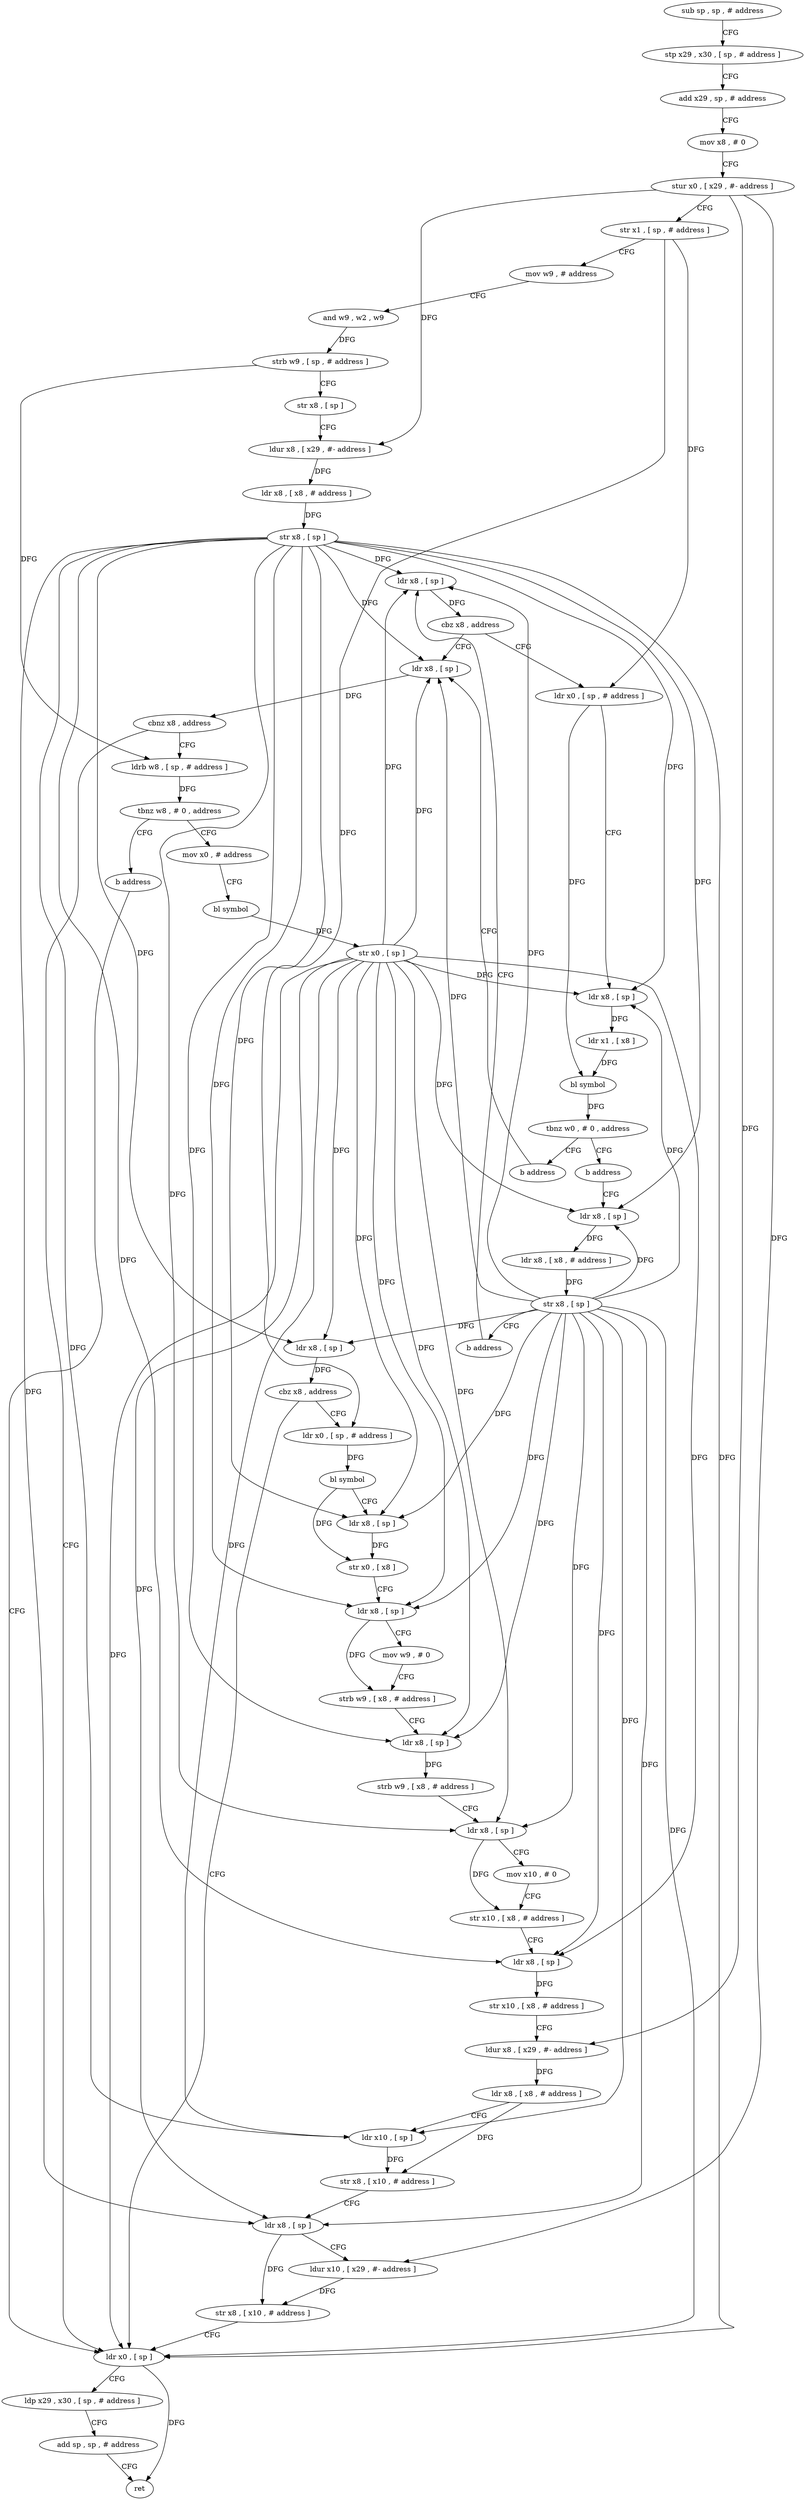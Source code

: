 digraph "func" {
"93524" [label = "sub sp , sp , # address" ]
"93528" [label = "stp x29 , x30 , [ sp , # address ]" ]
"93532" [label = "add x29 , sp , # address" ]
"93536" [label = "mov x8 , # 0" ]
"93540" [label = "stur x0 , [ x29 , #- address ]" ]
"93544" [label = "str x1 , [ sp , # address ]" ]
"93548" [label = "mov w9 , # address" ]
"93552" [label = "and w9 , w2 , w9" ]
"93556" [label = "strb w9 , [ sp , # address ]" ]
"93560" [label = "str x8 , [ sp ]" ]
"93564" [label = "ldur x8 , [ x29 , #- address ]" ]
"93568" [label = "ldr x8 , [ x8 , # address ]" ]
"93572" [label = "str x8 , [ sp ]" ]
"93576" [label = "ldr x8 , [ sp ]" ]
"93628" [label = "ldr x8 , [ sp ]" ]
"93632" [label = "cbnz x8 , address" ]
"93752" [label = "ldr x0 , [ sp ]" ]
"93636" [label = "ldrb w8 , [ sp , # address ]" ]
"93584" [label = "ldr x0 , [ sp , # address ]" ]
"93588" [label = "ldr x8 , [ sp ]" ]
"93592" [label = "ldr x1 , [ x8 ]" ]
"93596" [label = "bl symbol" ]
"93600" [label = "tbnz w0 , # 0 , address" ]
"93608" [label = "b address" ]
"93604" [label = "b address" ]
"93756" [label = "ldp x29 , x30 , [ sp , # address ]" ]
"93760" [label = "add sp , sp , # address" ]
"93764" [label = "ret" ]
"93640" [label = "tbnz w8 , # 0 , address" ]
"93648" [label = "mov x0 , # address" ]
"93644" [label = "b address" ]
"93612" [label = "ldr x8 , [ sp ]" ]
"93652" [label = "bl symbol" ]
"93656" [label = "str x0 , [ sp ]" ]
"93660" [label = "ldr x8 , [ sp ]" ]
"93664" [label = "cbz x8 , address" ]
"93668" [label = "ldr x0 , [ sp , # address ]" ]
"93616" [label = "ldr x8 , [ x8 , # address ]" ]
"93620" [label = "str x8 , [ sp ]" ]
"93624" [label = "b address" ]
"93672" [label = "bl symbol" ]
"93676" [label = "ldr x8 , [ sp ]" ]
"93680" [label = "str x0 , [ x8 ]" ]
"93684" [label = "ldr x8 , [ sp ]" ]
"93688" [label = "mov w9 , # 0" ]
"93692" [label = "strb w9 , [ x8 , # address ]" ]
"93696" [label = "ldr x8 , [ sp ]" ]
"93700" [label = "strb w9 , [ x8 , # address ]" ]
"93704" [label = "ldr x8 , [ sp ]" ]
"93708" [label = "mov x10 , # 0" ]
"93712" [label = "str x10 , [ x8 , # address ]" ]
"93716" [label = "ldr x8 , [ sp ]" ]
"93720" [label = "str x10 , [ x8 , # address ]" ]
"93724" [label = "ldur x8 , [ x29 , #- address ]" ]
"93728" [label = "ldr x8 , [ x8 , # address ]" ]
"93732" [label = "ldr x10 , [ sp ]" ]
"93736" [label = "str x8 , [ x10 , # address ]" ]
"93740" [label = "ldr x8 , [ sp ]" ]
"93744" [label = "ldur x10 , [ x29 , #- address ]" ]
"93748" [label = "str x8 , [ x10 , # address ]" ]
"93580" [label = "cbz x8 , address" ]
"93524" -> "93528" [ label = "CFG" ]
"93528" -> "93532" [ label = "CFG" ]
"93532" -> "93536" [ label = "CFG" ]
"93536" -> "93540" [ label = "CFG" ]
"93540" -> "93544" [ label = "CFG" ]
"93540" -> "93564" [ label = "DFG" ]
"93540" -> "93724" [ label = "DFG" ]
"93540" -> "93744" [ label = "DFG" ]
"93544" -> "93548" [ label = "CFG" ]
"93544" -> "93584" [ label = "DFG" ]
"93544" -> "93668" [ label = "DFG" ]
"93548" -> "93552" [ label = "CFG" ]
"93552" -> "93556" [ label = "DFG" ]
"93556" -> "93560" [ label = "CFG" ]
"93556" -> "93636" [ label = "DFG" ]
"93560" -> "93564" [ label = "CFG" ]
"93564" -> "93568" [ label = "DFG" ]
"93568" -> "93572" [ label = "DFG" ]
"93572" -> "93576" [ label = "DFG" ]
"93572" -> "93628" [ label = "DFG" ]
"93572" -> "93588" [ label = "DFG" ]
"93572" -> "93752" [ label = "DFG" ]
"93572" -> "93660" [ label = "DFG" ]
"93572" -> "93612" [ label = "DFG" ]
"93572" -> "93676" [ label = "DFG" ]
"93572" -> "93684" [ label = "DFG" ]
"93572" -> "93696" [ label = "DFG" ]
"93572" -> "93704" [ label = "DFG" ]
"93572" -> "93716" [ label = "DFG" ]
"93572" -> "93732" [ label = "DFG" ]
"93572" -> "93740" [ label = "DFG" ]
"93576" -> "93580" [ label = "DFG" ]
"93628" -> "93632" [ label = "DFG" ]
"93632" -> "93752" [ label = "CFG" ]
"93632" -> "93636" [ label = "CFG" ]
"93752" -> "93756" [ label = "CFG" ]
"93752" -> "93764" [ label = "DFG" ]
"93636" -> "93640" [ label = "DFG" ]
"93584" -> "93588" [ label = "CFG" ]
"93584" -> "93596" [ label = "DFG" ]
"93588" -> "93592" [ label = "DFG" ]
"93592" -> "93596" [ label = "DFG" ]
"93596" -> "93600" [ label = "DFG" ]
"93600" -> "93608" [ label = "CFG" ]
"93600" -> "93604" [ label = "CFG" ]
"93608" -> "93628" [ label = "CFG" ]
"93604" -> "93612" [ label = "CFG" ]
"93756" -> "93760" [ label = "CFG" ]
"93760" -> "93764" [ label = "CFG" ]
"93640" -> "93648" [ label = "CFG" ]
"93640" -> "93644" [ label = "CFG" ]
"93648" -> "93652" [ label = "CFG" ]
"93644" -> "93752" [ label = "CFG" ]
"93612" -> "93616" [ label = "DFG" ]
"93652" -> "93656" [ label = "DFG" ]
"93656" -> "93660" [ label = "DFG" ]
"93656" -> "93576" [ label = "DFG" ]
"93656" -> "93628" [ label = "DFG" ]
"93656" -> "93588" [ label = "DFG" ]
"93656" -> "93752" [ label = "DFG" ]
"93656" -> "93612" [ label = "DFG" ]
"93656" -> "93676" [ label = "DFG" ]
"93656" -> "93684" [ label = "DFG" ]
"93656" -> "93696" [ label = "DFG" ]
"93656" -> "93704" [ label = "DFG" ]
"93656" -> "93716" [ label = "DFG" ]
"93656" -> "93732" [ label = "DFG" ]
"93656" -> "93740" [ label = "DFG" ]
"93660" -> "93664" [ label = "DFG" ]
"93664" -> "93752" [ label = "CFG" ]
"93664" -> "93668" [ label = "CFG" ]
"93668" -> "93672" [ label = "DFG" ]
"93616" -> "93620" [ label = "DFG" ]
"93620" -> "93624" [ label = "CFG" ]
"93620" -> "93576" [ label = "DFG" ]
"93620" -> "93628" [ label = "DFG" ]
"93620" -> "93588" [ label = "DFG" ]
"93620" -> "93752" [ label = "DFG" ]
"93620" -> "93660" [ label = "DFG" ]
"93620" -> "93612" [ label = "DFG" ]
"93620" -> "93676" [ label = "DFG" ]
"93620" -> "93684" [ label = "DFG" ]
"93620" -> "93696" [ label = "DFG" ]
"93620" -> "93704" [ label = "DFG" ]
"93620" -> "93716" [ label = "DFG" ]
"93620" -> "93732" [ label = "DFG" ]
"93620" -> "93740" [ label = "DFG" ]
"93624" -> "93576" [ label = "CFG" ]
"93672" -> "93676" [ label = "CFG" ]
"93672" -> "93680" [ label = "DFG" ]
"93676" -> "93680" [ label = "DFG" ]
"93680" -> "93684" [ label = "CFG" ]
"93684" -> "93688" [ label = "CFG" ]
"93684" -> "93692" [ label = "DFG" ]
"93688" -> "93692" [ label = "CFG" ]
"93692" -> "93696" [ label = "CFG" ]
"93696" -> "93700" [ label = "DFG" ]
"93700" -> "93704" [ label = "CFG" ]
"93704" -> "93708" [ label = "CFG" ]
"93704" -> "93712" [ label = "DFG" ]
"93708" -> "93712" [ label = "CFG" ]
"93712" -> "93716" [ label = "CFG" ]
"93716" -> "93720" [ label = "DFG" ]
"93720" -> "93724" [ label = "CFG" ]
"93724" -> "93728" [ label = "DFG" ]
"93728" -> "93732" [ label = "CFG" ]
"93728" -> "93736" [ label = "DFG" ]
"93732" -> "93736" [ label = "DFG" ]
"93736" -> "93740" [ label = "CFG" ]
"93740" -> "93744" [ label = "CFG" ]
"93740" -> "93748" [ label = "DFG" ]
"93744" -> "93748" [ label = "DFG" ]
"93748" -> "93752" [ label = "CFG" ]
"93580" -> "93628" [ label = "CFG" ]
"93580" -> "93584" [ label = "CFG" ]
}
